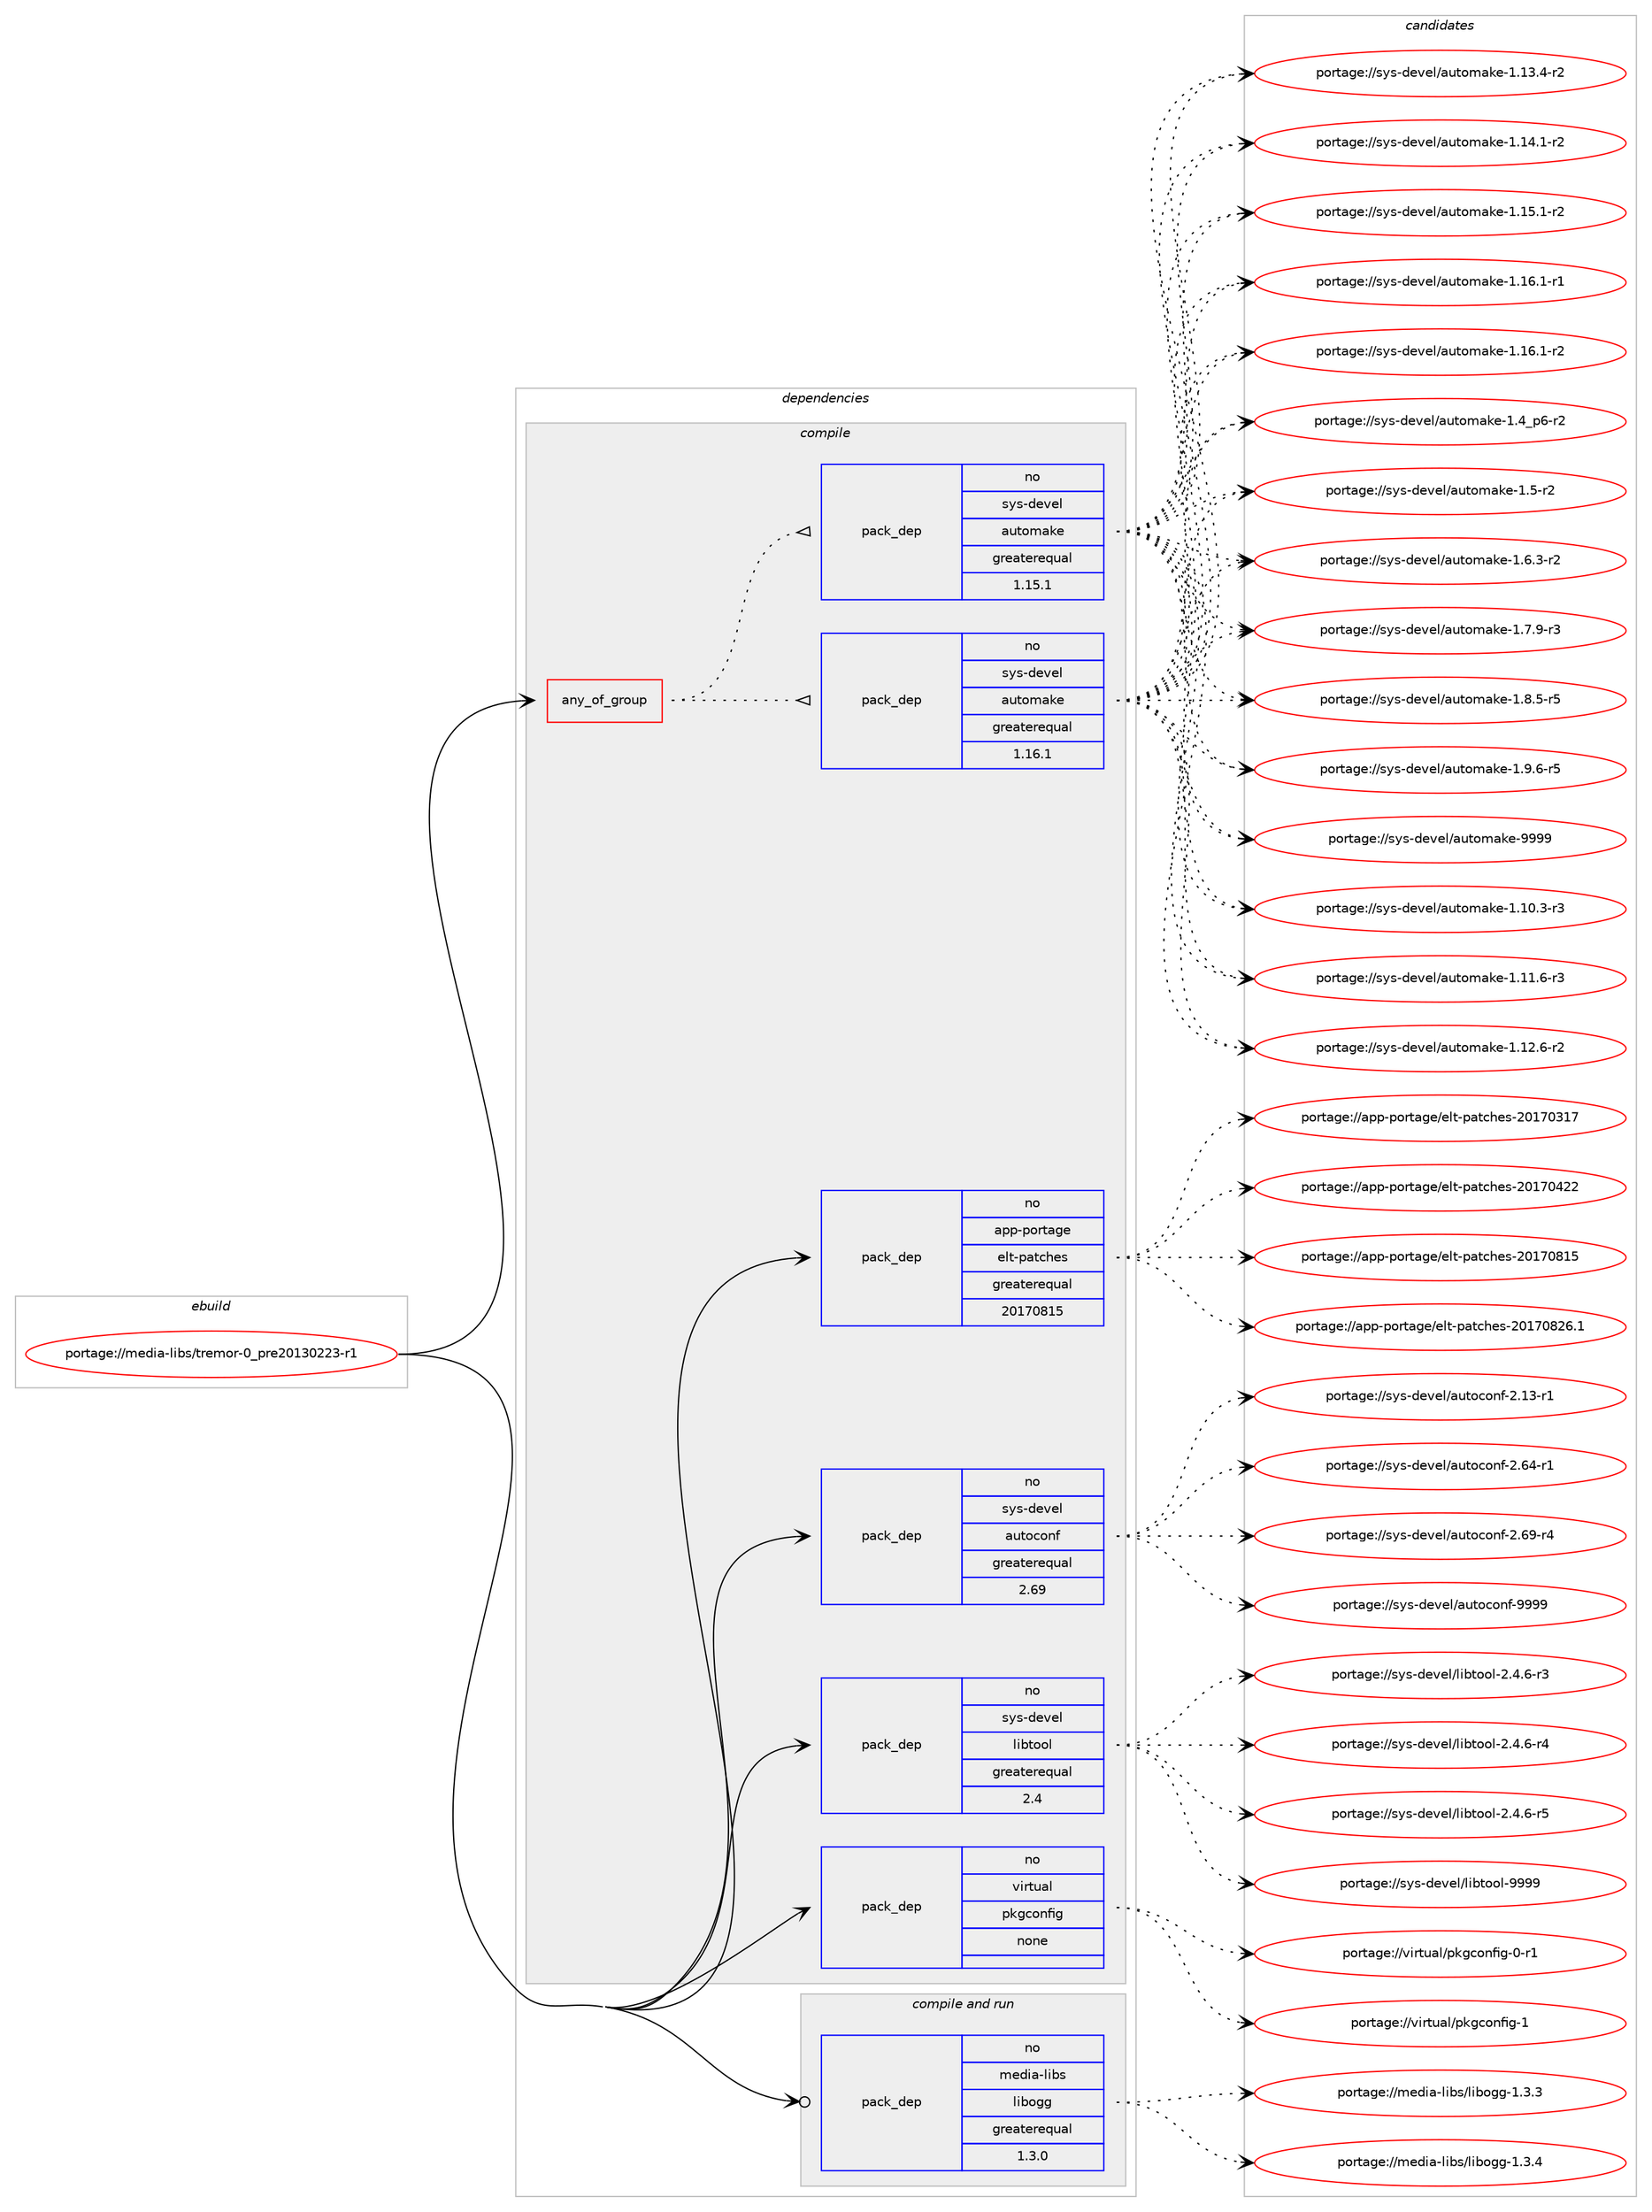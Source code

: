 digraph prolog {

# *************
# Graph options
# *************

newrank=true;
concentrate=true;
compound=true;
graph [rankdir=LR,fontname=Helvetica,fontsize=10,ranksep=1.5];#, ranksep=2.5, nodesep=0.2];
edge  [arrowhead=vee];
node  [fontname=Helvetica,fontsize=10];

# **********
# The ebuild
# **********

subgraph cluster_leftcol {
color=gray;
rank=same;
label=<<i>ebuild</i>>;
id [label="portage://media-libs/tremor-0_pre20130223-r1", color=red, width=4, href="../media-libs/tremor-0_pre20130223-r1.svg"];
}

# ****************
# The dependencies
# ****************

subgraph cluster_midcol {
color=gray;
label=<<i>dependencies</i>>;
subgraph cluster_compile {
fillcolor="#eeeeee";
style=filled;
label=<<i>compile</i>>;
subgraph any5211 {
dependency324687 [label=<<TABLE BORDER="0" CELLBORDER="1" CELLSPACING="0" CELLPADDING="4"><TR><TD CELLPADDING="10">any_of_group</TD></TR></TABLE>>, shape=none, color=red];subgraph pack238162 {
dependency324688 [label=<<TABLE BORDER="0" CELLBORDER="1" CELLSPACING="0" CELLPADDING="4" WIDTH="220"><TR><TD ROWSPAN="6" CELLPADDING="30">pack_dep</TD></TR><TR><TD WIDTH="110">no</TD></TR><TR><TD>sys-devel</TD></TR><TR><TD>automake</TD></TR><TR><TD>greaterequal</TD></TR><TR><TD>1.16.1</TD></TR></TABLE>>, shape=none, color=blue];
}
dependency324687:e -> dependency324688:w [weight=20,style="dotted",arrowhead="oinv"];
subgraph pack238163 {
dependency324689 [label=<<TABLE BORDER="0" CELLBORDER="1" CELLSPACING="0" CELLPADDING="4" WIDTH="220"><TR><TD ROWSPAN="6" CELLPADDING="30">pack_dep</TD></TR><TR><TD WIDTH="110">no</TD></TR><TR><TD>sys-devel</TD></TR><TR><TD>automake</TD></TR><TR><TD>greaterequal</TD></TR><TR><TD>1.15.1</TD></TR></TABLE>>, shape=none, color=blue];
}
dependency324687:e -> dependency324689:w [weight=20,style="dotted",arrowhead="oinv"];
}
id:e -> dependency324687:w [weight=20,style="solid",arrowhead="vee"];
subgraph pack238164 {
dependency324690 [label=<<TABLE BORDER="0" CELLBORDER="1" CELLSPACING="0" CELLPADDING="4" WIDTH="220"><TR><TD ROWSPAN="6" CELLPADDING="30">pack_dep</TD></TR><TR><TD WIDTH="110">no</TD></TR><TR><TD>app-portage</TD></TR><TR><TD>elt-patches</TD></TR><TR><TD>greaterequal</TD></TR><TR><TD>20170815</TD></TR></TABLE>>, shape=none, color=blue];
}
id:e -> dependency324690:w [weight=20,style="solid",arrowhead="vee"];
subgraph pack238165 {
dependency324691 [label=<<TABLE BORDER="0" CELLBORDER="1" CELLSPACING="0" CELLPADDING="4" WIDTH="220"><TR><TD ROWSPAN="6" CELLPADDING="30">pack_dep</TD></TR><TR><TD WIDTH="110">no</TD></TR><TR><TD>sys-devel</TD></TR><TR><TD>autoconf</TD></TR><TR><TD>greaterequal</TD></TR><TR><TD>2.69</TD></TR></TABLE>>, shape=none, color=blue];
}
id:e -> dependency324691:w [weight=20,style="solid",arrowhead="vee"];
subgraph pack238166 {
dependency324692 [label=<<TABLE BORDER="0" CELLBORDER="1" CELLSPACING="0" CELLPADDING="4" WIDTH="220"><TR><TD ROWSPAN="6" CELLPADDING="30">pack_dep</TD></TR><TR><TD WIDTH="110">no</TD></TR><TR><TD>sys-devel</TD></TR><TR><TD>libtool</TD></TR><TR><TD>greaterequal</TD></TR><TR><TD>2.4</TD></TR></TABLE>>, shape=none, color=blue];
}
id:e -> dependency324692:w [weight=20,style="solid",arrowhead="vee"];
subgraph pack238167 {
dependency324693 [label=<<TABLE BORDER="0" CELLBORDER="1" CELLSPACING="0" CELLPADDING="4" WIDTH="220"><TR><TD ROWSPAN="6" CELLPADDING="30">pack_dep</TD></TR><TR><TD WIDTH="110">no</TD></TR><TR><TD>virtual</TD></TR><TR><TD>pkgconfig</TD></TR><TR><TD>none</TD></TR><TR><TD></TD></TR></TABLE>>, shape=none, color=blue];
}
id:e -> dependency324693:w [weight=20,style="solid",arrowhead="vee"];
}
subgraph cluster_compileandrun {
fillcolor="#eeeeee";
style=filled;
label=<<i>compile and run</i>>;
subgraph pack238168 {
dependency324694 [label=<<TABLE BORDER="0" CELLBORDER="1" CELLSPACING="0" CELLPADDING="4" WIDTH="220"><TR><TD ROWSPAN="6" CELLPADDING="30">pack_dep</TD></TR><TR><TD WIDTH="110">no</TD></TR><TR><TD>media-libs</TD></TR><TR><TD>libogg</TD></TR><TR><TD>greaterequal</TD></TR><TR><TD>1.3.0</TD></TR></TABLE>>, shape=none, color=blue];
}
id:e -> dependency324694:w [weight=20,style="solid",arrowhead="odotvee"];
}
subgraph cluster_run {
fillcolor="#eeeeee";
style=filled;
label=<<i>run</i>>;
}
}

# **************
# The candidates
# **************

subgraph cluster_choices {
rank=same;
color=gray;
label=<<i>candidates</i>>;

subgraph choice238162 {
color=black;
nodesep=1;
choiceportage11512111545100101118101108479711711611110997107101454946494846514511451 [label="portage://sys-devel/automake-1.10.3-r3", color=red, width=4,href="../sys-devel/automake-1.10.3-r3.svg"];
choiceportage11512111545100101118101108479711711611110997107101454946494946544511451 [label="portage://sys-devel/automake-1.11.6-r3", color=red, width=4,href="../sys-devel/automake-1.11.6-r3.svg"];
choiceportage11512111545100101118101108479711711611110997107101454946495046544511450 [label="portage://sys-devel/automake-1.12.6-r2", color=red, width=4,href="../sys-devel/automake-1.12.6-r2.svg"];
choiceportage11512111545100101118101108479711711611110997107101454946495146524511450 [label="portage://sys-devel/automake-1.13.4-r2", color=red, width=4,href="../sys-devel/automake-1.13.4-r2.svg"];
choiceportage11512111545100101118101108479711711611110997107101454946495246494511450 [label="portage://sys-devel/automake-1.14.1-r2", color=red, width=4,href="../sys-devel/automake-1.14.1-r2.svg"];
choiceportage11512111545100101118101108479711711611110997107101454946495346494511450 [label="portage://sys-devel/automake-1.15.1-r2", color=red, width=4,href="../sys-devel/automake-1.15.1-r2.svg"];
choiceportage11512111545100101118101108479711711611110997107101454946495446494511449 [label="portage://sys-devel/automake-1.16.1-r1", color=red, width=4,href="../sys-devel/automake-1.16.1-r1.svg"];
choiceportage11512111545100101118101108479711711611110997107101454946495446494511450 [label="portage://sys-devel/automake-1.16.1-r2", color=red, width=4,href="../sys-devel/automake-1.16.1-r2.svg"];
choiceportage115121115451001011181011084797117116111109971071014549465295112544511450 [label="portage://sys-devel/automake-1.4_p6-r2", color=red, width=4,href="../sys-devel/automake-1.4_p6-r2.svg"];
choiceportage11512111545100101118101108479711711611110997107101454946534511450 [label="portage://sys-devel/automake-1.5-r2", color=red, width=4,href="../sys-devel/automake-1.5-r2.svg"];
choiceportage115121115451001011181011084797117116111109971071014549465446514511450 [label="portage://sys-devel/automake-1.6.3-r2", color=red, width=4,href="../sys-devel/automake-1.6.3-r2.svg"];
choiceportage115121115451001011181011084797117116111109971071014549465546574511451 [label="portage://sys-devel/automake-1.7.9-r3", color=red, width=4,href="../sys-devel/automake-1.7.9-r3.svg"];
choiceportage115121115451001011181011084797117116111109971071014549465646534511453 [label="portage://sys-devel/automake-1.8.5-r5", color=red, width=4,href="../sys-devel/automake-1.8.5-r5.svg"];
choiceportage115121115451001011181011084797117116111109971071014549465746544511453 [label="portage://sys-devel/automake-1.9.6-r5", color=red, width=4,href="../sys-devel/automake-1.9.6-r5.svg"];
choiceportage115121115451001011181011084797117116111109971071014557575757 [label="portage://sys-devel/automake-9999", color=red, width=4,href="../sys-devel/automake-9999.svg"];
dependency324688:e -> choiceportage11512111545100101118101108479711711611110997107101454946494846514511451:w [style=dotted,weight="100"];
dependency324688:e -> choiceportage11512111545100101118101108479711711611110997107101454946494946544511451:w [style=dotted,weight="100"];
dependency324688:e -> choiceportage11512111545100101118101108479711711611110997107101454946495046544511450:w [style=dotted,weight="100"];
dependency324688:e -> choiceportage11512111545100101118101108479711711611110997107101454946495146524511450:w [style=dotted,weight="100"];
dependency324688:e -> choiceportage11512111545100101118101108479711711611110997107101454946495246494511450:w [style=dotted,weight="100"];
dependency324688:e -> choiceportage11512111545100101118101108479711711611110997107101454946495346494511450:w [style=dotted,weight="100"];
dependency324688:e -> choiceportage11512111545100101118101108479711711611110997107101454946495446494511449:w [style=dotted,weight="100"];
dependency324688:e -> choiceportage11512111545100101118101108479711711611110997107101454946495446494511450:w [style=dotted,weight="100"];
dependency324688:e -> choiceportage115121115451001011181011084797117116111109971071014549465295112544511450:w [style=dotted,weight="100"];
dependency324688:e -> choiceportage11512111545100101118101108479711711611110997107101454946534511450:w [style=dotted,weight="100"];
dependency324688:e -> choiceportage115121115451001011181011084797117116111109971071014549465446514511450:w [style=dotted,weight="100"];
dependency324688:e -> choiceportage115121115451001011181011084797117116111109971071014549465546574511451:w [style=dotted,weight="100"];
dependency324688:e -> choiceportage115121115451001011181011084797117116111109971071014549465646534511453:w [style=dotted,weight="100"];
dependency324688:e -> choiceportage115121115451001011181011084797117116111109971071014549465746544511453:w [style=dotted,weight="100"];
dependency324688:e -> choiceportage115121115451001011181011084797117116111109971071014557575757:w [style=dotted,weight="100"];
}
subgraph choice238163 {
color=black;
nodesep=1;
choiceportage11512111545100101118101108479711711611110997107101454946494846514511451 [label="portage://sys-devel/automake-1.10.3-r3", color=red, width=4,href="../sys-devel/automake-1.10.3-r3.svg"];
choiceportage11512111545100101118101108479711711611110997107101454946494946544511451 [label="portage://sys-devel/automake-1.11.6-r3", color=red, width=4,href="../sys-devel/automake-1.11.6-r3.svg"];
choiceportage11512111545100101118101108479711711611110997107101454946495046544511450 [label="portage://sys-devel/automake-1.12.6-r2", color=red, width=4,href="../sys-devel/automake-1.12.6-r2.svg"];
choiceportage11512111545100101118101108479711711611110997107101454946495146524511450 [label="portage://sys-devel/automake-1.13.4-r2", color=red, width=4,href="../sys-devel/automake-1.13.4-r2.svg"];
choiceportage11512111545100101118101108479711711611110997107101454946495246494511450 [label="portage://sys-devel/automake-1.14.1-r2", color=red, width=4,href="../sys-devel/automake-1.14.1-r2.svg"];
choiceportage11512111545100101118101108479711711611110997107101454946495346494511450 [label="portage://sys-devel/automake-1.15.1-r2", color=red, width=4,href="../sys-devel/automake-1.15.1-r2.svg"];
choiceportage11512111545100101118101108479711711611110997107101454946495446494511449 [label="portage://sys-devel/automake-1.16.1-r1", color=red, width=4,href="../sys-devel/automake-1.16.1-r1.svg"];
choiceportage11512111545100101118101108479711711611110997107101454946495446494511450 [label="portage://sys-devel/automake-1.16.1-r2", color=red, width=4,href="../sys-devel/automake-1.16.1-r2.svg"];
choiceportage115121115451001011181011084797117116111109971071014549465295112544511450 [label="portage://sys-devel/automake-1.4_p6-r2", color=red, width=4,href="../sys-devel/automake-1.4_p6-r2.svg"];
choiceportage11512111545100101118101108479711711611110997107101454946534511450 [label="portage://sys-devel/automake-1.5-r2", color=red, width=4,href="../sys-devel/automake-1.5-r2.svg"];
choiceportage115121115451001011181011084797117116111109971071014549465446514511450 [label="portage://sys-devel/automake-1.6.3-r2", color=red, width=4,href="../sys-devel/automake-1.6.3-r2.svg"];
choiceportage115121115451001011181011084797117116111109971071014549465546574511451 [label="portage://sys-devel/automake-1.7.9-r3", color=red, width=4,href="../sys-devel/automake-1.7.9-r3.svg"];
choiceportage115121115451001011181011084797117116111109971071014549465646534511453 [label="portage://sys-devel/automake-1.8.5-r5", color=red, width=4,href="../sys-devel/automake-1.8.5-r5.svg"];
choiceportage115121115451001011181011084797117116111109971071014549465746544511453 [label="portage://sys-devel/automake-1.9.6-r5", color=red, width=4,href="../sys-devel/automake-1.9.6-r5.svg"];
choiceportage115121115451001011181011084797117116111109971071014557575757 [label="portage://sys-devel/automake-9999", color=red, width=4,href="../sys-devel/automake-9999.svg"];
dependency324689:e -> choiceportage11512111545100101118101108479711711611110997107101454946494846514511451:w [style=dotted,weight="100"];
dependency324689:e -> choiceportage11512111545100101118101108479711711611110997107101454946494946544511451:w [style=dotted,weight="100"];
dependency324689:e -> choiceportage11512111545100101118101108479711711611110997107101454946495046544511450:w [style=dotted,weight="100"];
dependency324689:e -> choiceportage11512111545100101118101108479711711611110997107101454946495146524511450:w [style=dotted,weight="100"];
dependency324689:e -> choiceportage11512111545100101118101108479711711611110997107101454946495246494511450:w [style=dotted,weight="100"];
dependency324689:e -> choiceportage11512111545100101118101108479711711611110997107101454946495346494511450:w [style=dotted,weight="100"];
dependency324689:e -> choiceportage11512111545100101118101108479711711611110997107101454946495446494511449:w [style=dotted,weight="100"];
dependency324689:e -> choiceportage11512111545100101118101108479711711611110997107101454946495446494511450:w [style=dotted,weight="100"];
dependency324689:e -> choiceportage115121115451001011181011084797117116111109971071014549465295112544511450:w [style=dotted,weight="100"];
dependency324689:e -> choiceportage11512111545100101118101108479711711611110997107101454946534511450:w [style=dotted,weight="100"];
dependency324689:e -> choiceportage115121115451001011181011084797117116111109971071014549465446514511450:w [style=dotted,weight="100"];
dependency324689:e -> choiceportage115121115451001011181011084797117116111109971071014549465546574511451:w [style=dotted,weight="100"];
dependency324689:e -> choiceportage115121115451001011181011084797117116111109971071014549465646534511453:w [style=dotted,weight="100"];
dependency324689:e -> choiceportage115121115451001011181011084797117116111109971071014549465746544511453:w [style=dotted,weight="100"];
dependency324689:e -> choiceportage115121115451001011181011084797117116111109971071014557575757:w [style=dotted,weight="100"];
}
subgraph choice238164 {
color=black;
nodesep=1;
choiceportage97112112451121111141169710310147101108116451129711699104101115455048495548514955 [label="portage://app-portage/elt-patches-20170317", color=red, width=4,href="../app-portage/elt-patches-20170317.svg"];
choiceportage97112112451121111141169710310147101108116451129711699104101115455048495548525050 [label="portage://app-portage/elt-patches-20170422", color=red, width=4,href="../app-portage/elt-patches-20170422.svg"];
choiceportage97112112451121111141169710310147101108116451129711699104101115455048495548564953 [label="portage://app-portage/elt-patches-20170815", color=red, width=4,href="../app-portage/elt-patches-20170815.svg"];
choiceportage971121124511211111411697103101471011081164511297116991041011154550484955485650544649 [label="portage://app-portage/elt-patches-20170826.1", color=red, width=4,href="../app-portage/elt-patches-20170826.1.svg"];
dependency324690:e -> choiceportage97112112451121111141169710310147101108116451129711699104101115455048495548514955:w [style=dotted,weight="100"];
dependency324690:e -> choiceportage97112112451121111141169710310147101108116451129711699104101115455048495548525050:w [style=dotted,weight="100"];
dependency324690:e -> choiceportage97112112451121111141169710310147101108116451129711699104101115455048495548564953:w [style=dotted,weight="100"];
dependency324690:e -> choiceportage971121124511211111411697103101471011081164511297116991041011154550484955485650544649:w [style=dotted,weight="100"];
}
subgraph choice238165 {
color=black;
nodesep=1;
choiceportage1151211154510010111810110847971171161119911111010245504649514511449 [label="portage://sys-devel/autoconf-2.13-r1", color=red, width=4,href="../sys-devel/autoconf-2.13-r1.svg"];
choiceportage1151211154510010111810110847971171161119911111010245504654524511449 [label="portage://sys-devel/autoconf-2.64-r1", color=red, width=4,href="../sys-devel/autoconf-2.64-r1.svg"];
choiceportage1151211154510010111810110847971171161119911111010245504654574511452 [label="portage://sys-devel/autoconf-2.69-r4", color=red, width=4,href="../sys-devel/autoconf-2.69-r4.svg"];
choiceportage115121115451001011181011084797117116111991111101024557575757 [label="portage://sys-devel/autoconf-9999", color=red, width=4,href="../sys-devel/autoconf-9999.svg"];
dependency324691:e -> choiceportage1151211154510010111810110847971171161119911111010245504649514511449:w [style=dotted,weight="100"];
dependency324691:e -> choiceportage1151211154510010111810110847971171161119911111010245504654524511449:w [style=dotted,weight="100"];
dependency324691:e -> choiceportage1151211154510010111810110847971171161119911111010245504654574511452:w [style=dotted,weight="100"];
dependency324691:e -> choiceportage115121115451001011181011084797117116111991111101024557575757:w [style=dotted,weight="100"];
}
subgraph choice238166 {
color=black;
nodesep=1;
choiceportage1151211154510010111810110847108105981161111111084550465246544511451 [label="portage://sys-devel/libtool-2.4.6-r3", color=red, width=4,href="../sys-devel/libtool-2.4.6-r3.svg"];
choiceportage1151211154510010111810110847108105981161111111084550465246544511452 [label="portage://sys-devel/libtool-2.4.6-r4", color=red, width=4,href="../sys-devel/libtool-2.4.6-r4.svg"];
choiceportage1151211154510010111810110847108105981161111111084550465246544511453 [label="portage://sys-devel/libtool-2.4.6-r5", color=red, width=4,href="../sys-devel/libtool-2.4.6-r5.svg"];
choiceportage1151211154510010111810110847108105981161111111084557575757 [label="portage://sys-devel/libtool-9999", color=red, width=4,href="../sys-devel/libtool-9999.svg"];
dependency324692:e -> choiceportage1151211154510010111810110847108105981161111111084550465246544511451:w [style=dotted,weight="100"];
dependency324692:e -> choiceportage1151211154510010111810110847108105981161111111084550465246544511452:w [style=dotted,weight="100"];
dependency324692:e -> choiceportage1151211154510010111810110847108105981161111111084550465246544511453:w [style=dotted,weight="100"];
dependency324692:e -> choiceportage1151211154510010111810110847108105981161111111084557575757:w [style=dotted,weight="100"];
}
subgraph choice238167 {
color=black;
nodesep=1;
choiceportage11810511411611797108471121071039911111010210510345484511449 [label="portage://virtual/pkgconfig-0-r1", color=red, width=4,href="../virtual/pkgconfig-0-r1.svg"];
choiceportage1181051141161179710847112107103991111101021051034549 [label="portage://virtual/pkgconfig-1", color=red, width=4,href="../virtual/pkgconfig-1.svg"];
dependency324693:e -> choiceportage11810511411611797108471121071039911111010210510345484511449:w [style=dotted,weight="100"];
dependency324693:e -> choiceportage1181051141161179710847112107103991111101021051034549:w [style=dotted,weight="100"];
}
subgraph choice238168 {
color=black;
nodesep=1;
choiceportage1091011001059745108105981154710810598111103103454946514651 [label="portage://media-libs/libogg-1.3.3", color=red, width=4,href="../media-libs/libogg-1.3.3.svg"];
choiceportage1091011001059745108105981154710810598111103103454946514652 [label="portage://media-libs/libogg-1.3.4", color=red, width=4,href="../media-libs/libogg-1.3.4.svg"];
dependency324694:e -> choiceportage1091011001059745108105981154710810598111103103454946514651:w [style=dotted,weight="100"];
dependency324694:e -> choiceportage1091011001059745108105981154710810598111103103454946514652:w [style=dotted,weight="100"];
}
}

}
